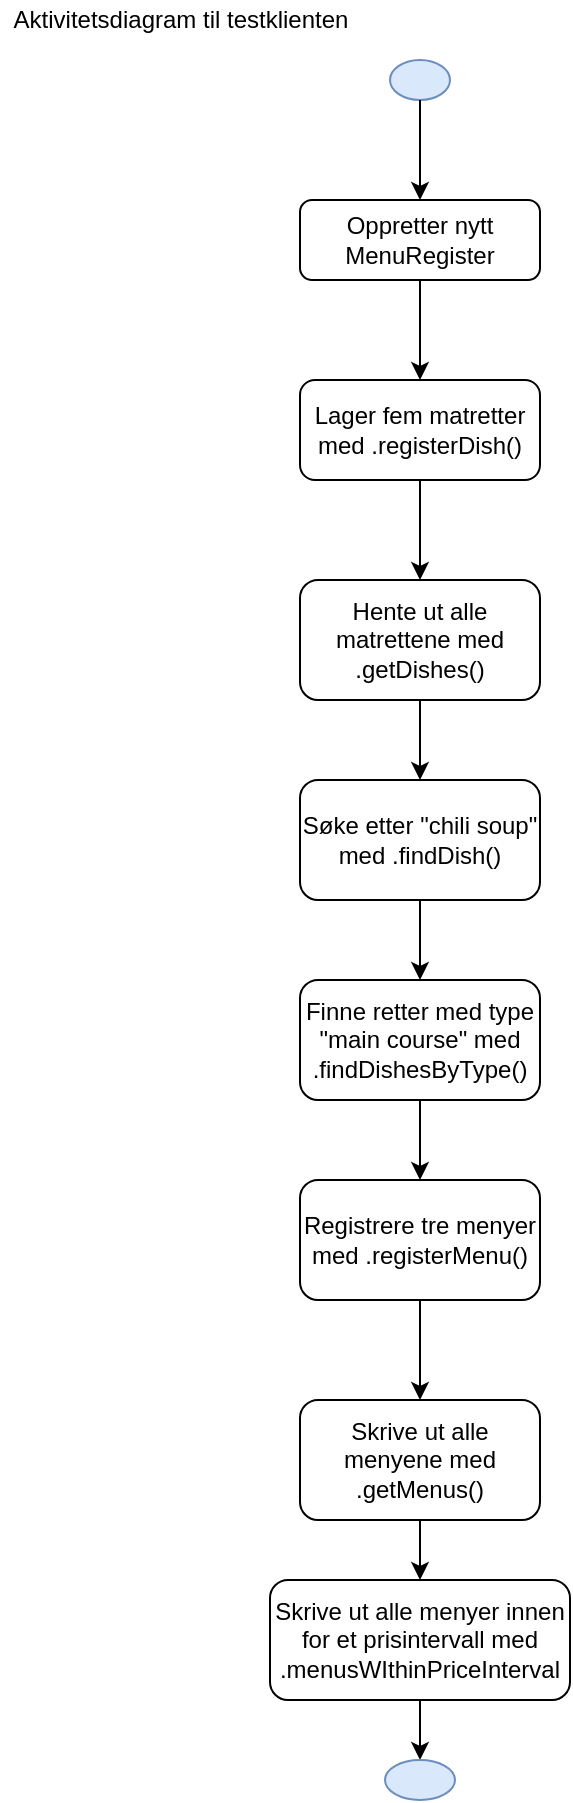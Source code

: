 <mxfile version="15.6.8" type="device"><diagram id="C5RBs43oDa-KdzZeNtuy" name="Page-1"><mxGraphModel dx="1185" dy="628" grid="1" gridSize="10" guides="1" tooltips="1" connect="1" arrows="1" fold="1" page="1" pageScale="1" pageWidth="827" pageHeight="1169" math="0" shadow="0"><root><mxCell id="WIyWlLk6GJQsqaUBKTNV-0"/><mxCell id="WIyWlLk6GJQsqaUBKTNV-1" parent="WIyWlLk6GJQsqaUBKTNV-0"/><mxCell id="k8ZtqwgvduhHOPYO4ydm-3" style="edgeStyle=orthogonalEdgeStyle;rounded=0;orthogonalLoop=1;jettySize=auto;html=1;" edge="1" parent="WIyWlLk6GJQsqaUBKTNV-1" source="WIyWlLk6GJQsqaUBKTNV-3"><mxGeometry relative="1" as="geometry"><mxPoint x="220" y="210" as="targetPoint"/></mxGeometry></mxCell><mxCell id="WIyWlLk6GJQsqaUBKTNV-3" value="Oppretter nytt MenuRegister" style="rounded=1;whiteSpace=wrap;html=1;fontSize=12;glass=0;strokeWidth=1;shadow=0;" parent="WIyWlLk6GJQsqaUBKTNV-1" vertex="1"><mxGeometry x="160" y="120" width="120" height="40" as="geometry"/></mxCell><mxCell id="k8ZtqwgvduhHOPYO4ydm-0" value="" style="ellipse;whiteSpace=wrap;html=1;fillColor=#dae8fc;strokeColor=#6c8ebf;" vertex="1" parent="WIyWlLk6GJQsqaUBKTNV-1"><mxGeometry x="205" y="50" width="30" height="20" as="geometry"/></mxCell><mxCell id="k8ZtqwgvduhHOPYO4ydm-1" value="" style="endArrow=classic;html=1;rounded=0;exitX=0.5;exitY=1;exitDx=0;exitDy=0;entryX=0.5;entryY=0;entryDx=0;entryDy=0;" edge="1" parent="WIyWlLk6GJQsqaUBKTNV-1" source="k8ZtqwgvduhHOPYO4ydm-0" target="WIyWlLk6GJQsqaUBKTNV-3"><mxGeometry width="50" height="50" relative="1" as="geometry"><mxPoint x="250" y="200" as="sourcePoint"/><mxPoint x="300" y="150" as="targetPoint"/></mxGeometry></mxCell><mxCell id="k8ZtqwgvduhHOPYO4ydm-2" value="Aktivitetsdiagram til testklienten" style="text;html=1;align=center;verticalAlign=middle;resizable=0;points=[];autosize=1;strokeColor=none;fillColor=none;" vertex="1" parent="WIyWlLk6GJQsqaUBKTNV-1"><mxGeometry x="10" y="20" width="180" height="20" as="geometry"/></mxCell><mxCell id="k8ZtqwgvduhHOPYO4ydm-5" style="edgeStyle=orthogonalEdgeStyle;rounded=0;orthogonalLoop=1;jettySize=auto;html=1;exitX=0.5;exitY=1;exitDx=0;exitDy=0;" edge="1" parent="WIyWlLk6GJQsqaUBKTNV-1" source="k8ZtqwgvduhHOPYO4ydm-4" target="k8ZtqwgvduhHOPYO4ydm-6"><mxGeometry relative="1" as="geometry"><mxPoint x="220.143" y="310" as="targetPoint"/></mxGeometry></mxCell><mxCell id="k8ZtqwgvduhHOPYO4ydm-4" value="Lager fem matretter med .registerDish()" style="rounded=1;whiteSpace=wrap;html=1;" vertex="1" parent="WIyWlLk6GJQsqaUBKTNV-1"><mxGeometry x="160" y="210" width="120" height="50" as="geometry"/></mxCell><mxCell id="k8ZtqwgvduhHOPYO4ydm-7" style="edgeStyle=orthogonalEdgeStyle;rounded=0;orthogonalLoop=1;jettySize=auto;html=1;" edge="1" parent="WIyWlLk6GJQsqaUBKTNV-1" source="k8ZtqwgvduhHOPYO4ydm-6" target="k8ZtqwgvduhHOPYO4ydm-8"><mxGeometry relative="1" as="geometry"><mxPoint x="220" y="410" as="targetPoint"/></mxGeometry></mxCell><mxCell id="k8ZtqwgvduhHOPYO4ydm-6" value="Hente ut alle matrettene med .getDishes()" style="rounded=1;whiteSpace=wrap;html=1;" vertex="1" parent="WIyWlLk6GJQsqaUBKTNV-1"><mxGeometry x="160" y="310" width="120" height="60" as="geometry"/></mxCell><mxCell id="k8ZtqwgvduhHOPYO4ydm-9" style="edgeStyle=orthogonalEdgeStyle;rounded=0;orthogonalLoop=1;jettySize=auto;html=1;" edge="1" parent="WIyWlLk6GJQsqaUBKTNV-1" source="k8ZtqwgvduhHOPYO4ydm-8"><mxGeometry relative="1" as="geometry"><mxPoint x="220" y="510" as="targetPoint"/></mxGeometry></mxCell><mxCell id="k8ZtqwgvduhHOPYO4ydm-8" value="Søke etter &quot;chili soup&quot; med .findDish()" style="rounded=1;whiteSpace=wrap;html=1;" vertex="1" parent="WIyWlLk6GJQsqaUBKTNV-1"><mxGeometry x="160" y="410" width="120" height="60" as="geometry"/></mxCell><mxCell id="k8ZtqwgvduhHOPYO4ydm-11" style="edgeStyle=orthogonalEdgeStyle;rounded=0;orthogonalLoop=1;jettySize=auto;html=1;" edge="1" parent="WIyWlLk6GJQsqaUBKTNV-1" source="k8ZtqwgvduhHOPYO4ydm-10" target="k8ZtqwgvduhHOPYO4ydm-12"><mxGeometry relative="1" as="geometry"><mxPoint x="220" y="610" as="targetPoint"/></mxGeometry></mxCell><mxCell id="k8ZtqwgvduhHOPYO4ydm-10" value="Finne retter med type &quot;main course&quot; med .findDishesByType()" style="rounded=1;whiteSpace=wrap;html=1;" vertex="1" parent="WIyWlLk6GJQsqaUBKTNV-1"><mxGeometry x="160" y="510" width="120" height="60" as="geometry"/></mxCell><mxCell id="k8ZtqwgvduhHOPYO4ydm-14" value="" style="edgeStyle=orthogonalEdgeStyle;rounded=0;orthogonalLoop=1;jettySize=auto;html=1;" edge="1" parent="WIyWlLk6GJQsqaUBKTNV-1" source="k8ZtqwgvduhHOPYO4ydm-12" target="k8ZtqwgvduhHOPYO4ydm-13"><mxGeometry relative="1" as="geometry"/></mxCell><mxCell id="k8ZtqwgvduhHOPYO4ydm-12" value="Registrere tre menyer med .registerMenu()" style="rounded=1;whiteSpace=wrap;html=1;" vertex="1" parent="WIyWlLk6GJQsqaUBKTNV-1"><mxGeometry x="160" y="610" width="120" height="60" as="geometry"/></mxCell><mxCell id="k8ZtqwgvduhHOPYO4ydm-16" value="" style="edgeStyle=orthogonalEdgeStyle;rounded=0;orthogonalLoop=1;jettySize=auto;html=1;" edge="1" parent="WIyWlLk6GJQsqaUBKTNV-1" source="k8ZtqwgvduhHOPYO4ydm-13" target="k8ZtqwgvduhHOPYO4ydm-15"><mxGeometry relative="1" as="geometry"/></mxCell><mxCell id="k8ZtqwgvduhHOPYO4ydm-13" value="Skrive ut alle menyene med .getMenus()" style="rounded=1;whiteSpace=wrap;html=1;" vertex="1" parent="WIyWlLk6GJQsqaUBKTNV-1"><mxGeometry x="160" y="720" width="120" height="60" as="geometry"/></mxCell><mxCell id="k8ZtqwgvduhHOPYO4ydm-17" style="edgeStyle=orthogonalEdgeStyle;rounded=0;orthogonalLoop=1;jettySize=auto;html=1;" edge="1" parent="WIyWlLk6GJQsqaUBKTNV-1" source="k8ZtqwgvduhHOPYO4ydm-15" target="k8ZtqwgvduhHOPYO4ydm-18"><mxGeometry relative="1" as="geometry"><mxPoint x="220" y="900" as="targetPoint"/></mxGeometry></mxCell><mxCell id="k8ZtqwgvduhHOPYO4ydm-15" value="Skrive ut alle menyer innen for et prisintervall med .menusWIthinPriceInterval" style="whiteSpace=wrap;html=1;rounded=1;" vertex="1" parent="WIyWlLk6GJQsqaUBKTNV-1"><mxGeometry x="145" y="810" width="150" height="60" as="geometry"/></mxCell><mxCell id="k8ZtqwgvduhHOPYO4ydm-18" value="" style="ellipse;whiteSpace=wrap;html=1;fillColor=#dae8fc;strokeColor=#6c8ebf;" vertex="1" parent="WIyWlLk6GJQsqaUBKTNV-1"><mxGeometry x="202.5" y="900" width="35" height="20" as="geometry"/></mxCell></root></mxGraphModel></diagram></mxfile>